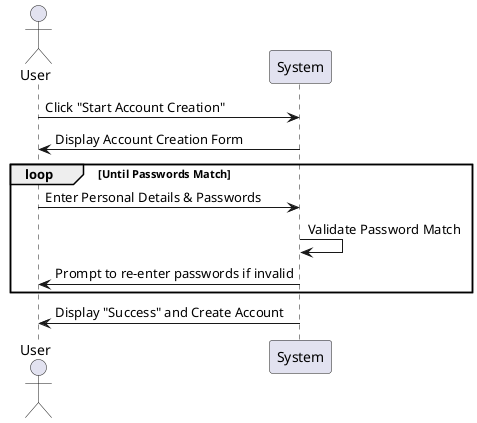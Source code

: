 @startuml US-01 - User Account Creation
actor User
participant System

User -> System: Click "Start Account Creation"
System -> User: Display Account Creation Form

loop Until Passwords Match
    User -> System: Enter Personal Details & Passwords
    System -> System: Validate Password Match
    System -> User: Prompt to re-enter passwords if invalid
end



System -> User: Display "Success" and Create Account
@enduml
